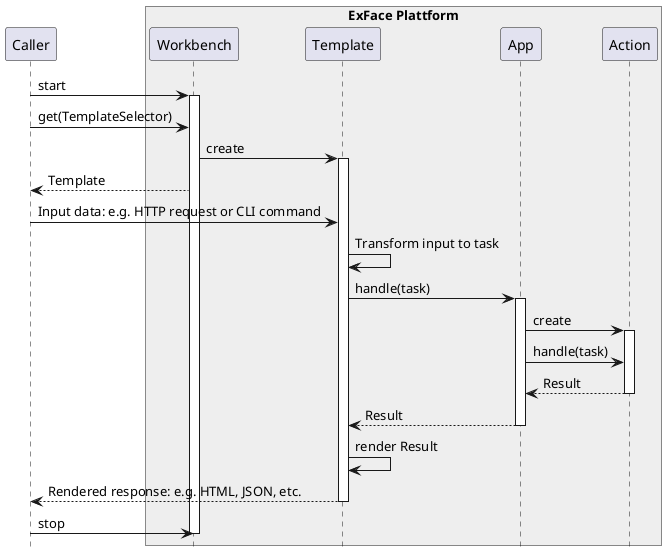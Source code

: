 @startuml
hide footbox

participant Caller
box "ExFace Plattform" #eeeeee
participant Workbench
participant Template
participant App
participant Action
end box

Caller -> Workbench: start
activate Workbench
Caller -> Workbench: get(TemplateSelector)
Workbench -> Template: create
activate Template
Workbench --> Caller: Template
Caller -> Template: Input data: e.g. HTTP request or CLI command
Template -> Template: Transform input to task

Template -> App: handle(task)
activate App

App -> Action: create
activate Action
App -> Action: handle(task)
Action --> App: Result
deactivate Action

App --> Template: Result
deactivate App

Template -> Template: render Result
Template --> Caller: Rendered response: e.g. HTML, JSON, etc.
deactivate Template

Caller -> Workbench: stop
deactivate Workbench

@enduml